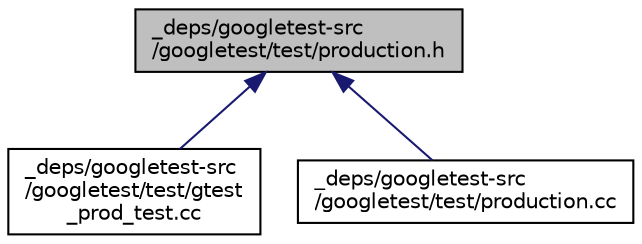 digraph "_deps/googletest-src/googletest/test/production.h"
{
 // LATEX_PDF_SIZE
  edge [fontname="Helvetica",fontsize="10",labelfontname="Helvetica",labelfontsize="10"];
  node [fontname="Helvetica",fontsize="10",shape=record];
  Node1 [label="_deps/googletest-src\l/googletest/test/production.h",height=0.2,width=0.4,color="black", fillcolor="grey75", style="filled", fontcolor="black",tooltip=" "];
  Node1 -> Node2 [dir="back",color="midnightblue",fontsize="10",style="solid",fontname="Helvetica"];
  Node2 [label="_deps/googletest-src\l/googletest/test/gtest\l_prod_test.cc",height=0.2,width=0.4,color="black", fillcolor="white", style="filled",URL="$__deps_2googletest-src_2googletest_2test_2gtest__prod__test_8cc.html",tooltip=" "];
  Node1 -> Node3 [dir="back",color="midnightblue",fontsize="10",style="solid",fontname="Helvetica"];
  Node3 [label="_deps/googletest-src\l/googletest/test/production.cc",height=0.2,width=0.4,color="black", fillcolor="white", style="filled",URL="$__deps_2googletest-src_2googletest_2test_2production_8cc.html",tooltip=" "];
}
